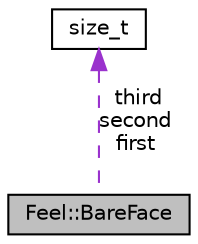 digraph "Feel::BareFace"
{
 // LATEX_PDF_SIZE
  edge [fontname="Helvetica",fontsize="10",labelfontname="Helvetica",labelfontsize="10"];
  node [fontname="Helvetica",fontsize="10",shape=record];
  Node1 [label="Feel::BareFace",height=0.2,width=0.4,color="black", fillcolor="grey75", style="filled", fontcolor="black",tooltip="The base Face class."];
  Node2 -> Node1 [dir="back",color="darkorchid3",fontsize="10",style="dashed",label=" third\nsecond\nfirst" ,fontname="Helvetica"];
  Node2 [label="size_t",height=0.2,width=0.4,color="black", fillcolor="white", style="filled",URL="$classsize__t.html",tooltip=" "];
}
